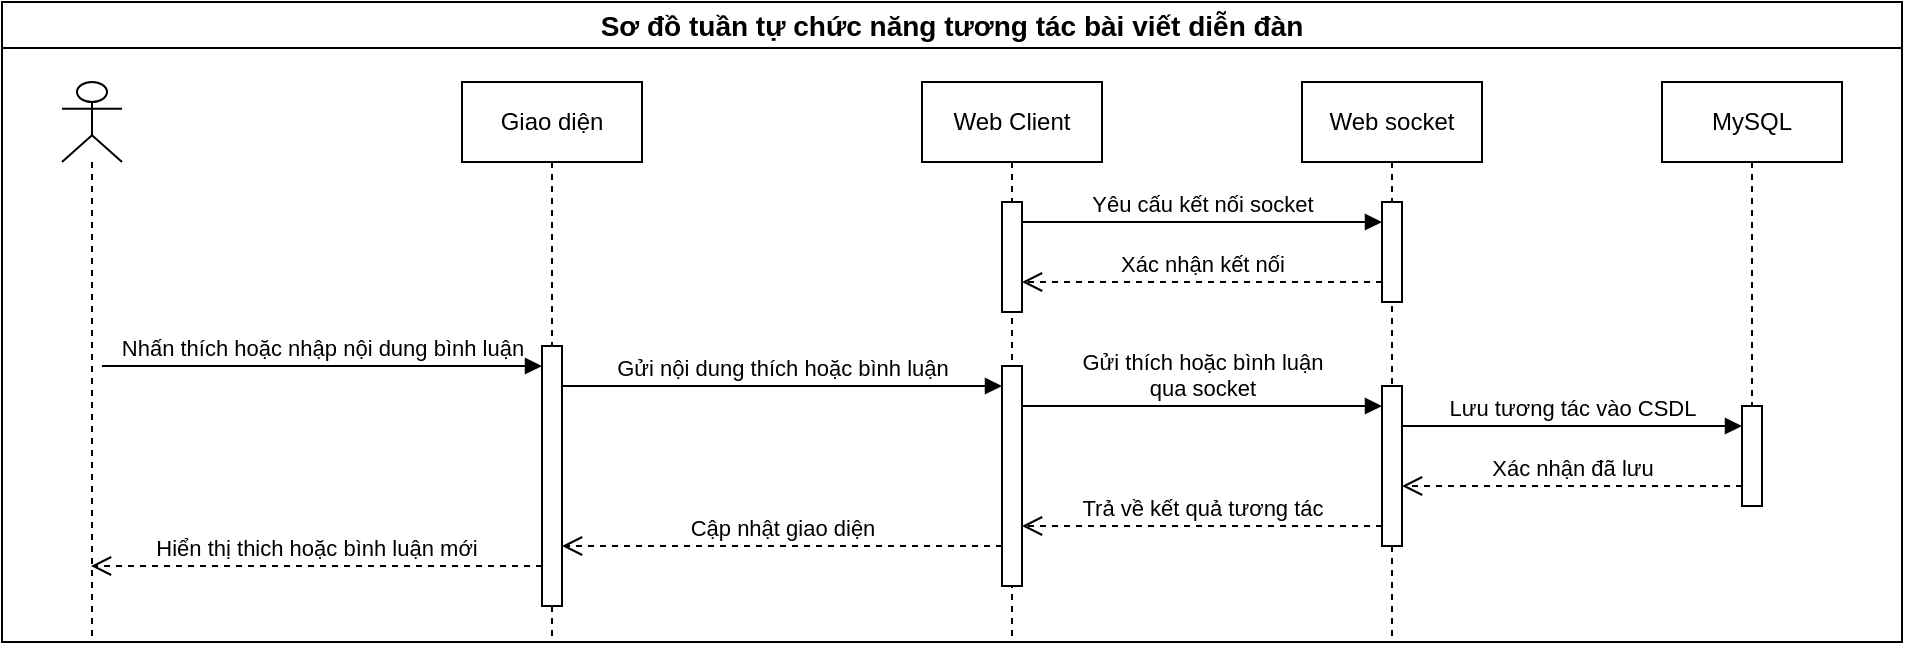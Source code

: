 <mxfile version="27.0.6">
  <diagram name="Page-1" id="Aevg8matVxpJcqccjYsK">
    <mxGraphModel dx="1630" dy="902" grid="1" gridSize="10" guides="1" tooltips="1" connect="1" arrows="1" fold="1" page="1" pageScale="1" pageWidth="850" pageHeight="1100" math="0" shadow="0">
      <root>
        <mxCell id="0" />
        <mxCell id="1" parent="0" />
        <mxCell id="dX_RW2cBi2bRN5Jph29r-1" value="Sơ đồ tuần tự chức năng tương tác bài viết diễn đàn" style="swimlane;whiteSpace=wrap;html=1;startSize=23;fontSize=14;" parent="1" vertex="1">
          <mxGeometry x="80" y="240" width="950" height="320" as="geometry" />
        </mxCell>
        <mxCell id="dX_RW2cBi2bRN5Jph29r-2" value="" style="shape=umlLifeline;perimeter=lifelinePerimeter;whiteSpace=wrap;html=1;container=1;dropTarget=0;collapsible=0;recursiveResize=0;outlineConnect=0;portConstraint=eastwest;newEdgeStyle={&quot;curved&quot;:0,&quot;rounded&quot;:0};participant=umlActor;" parent="dX_RW2cBi2bRN5Jph29r-1" vertex="1">
          <mxGeometry x="30" y="40" width="30" height="280" as="geometry" />
        </mxCell>
        <mxCell id="dX_RW2cBi2bRN5Jph29r-3" value="Giao diện" style="shape=umlLifeline;perimeter=lifelinePerimeter;whiteSpace=wrap;html=1;container=1;dropTarget=0;collapsible=0;recursiveResize=0;outlineConnect=0;portConstraint=eastwest;newEdgeStyle={&quot;curved&quot;:0,&quot;rounded&quot;:0};" parent="dX_RW2cBi2bRN5Jph29r-1" vertex="1">
          <mxGeometry x="230" y="40" width="90" height="280" as="geometry" />
        </mxCell>
        <mxCell id="dX_RW2cBi2bRN5Jph29r-4" value="" style="html=1;points=[[0,0,0,0,5],[0,1,0,0,-5],[1,0,0,0,5],[1,1,0,0,-5]];perimeter=orthogonalPerimeter;outlineConnect=0;targetShapes=umlLifeline;portConstraint=eastwest;newEdgeStyle={&quot;curved&quot;:0,&quot;rounded&quot;:0};" parent="dX_RW2cBi2bRN5Jph29r-3" vertex="1">
          <mxGeometry x="40" y="132" width="10" height="130" as="geometry" />
        </mxCell>
        <mxCell id="dX_RW2cBi2bRN5Jph29r-5" value="Web Client" style="shape=umlLifeline;perimeter=lifelinePerimeter;whiteSpace=wrap;html=1;container=1;dropTarget=0;collapsible=0;recursiveResize=0;outlineConnect=0;portConstraint=eastwest;newEdgeStyle={&quot;curved&quot;:0,&quot;rounded&quot;:0};" parent="dX_RW2cBi2bRN5Jph29r-1" vertex="1">
          <mxGeometry x="460" y="40" width="90" height="280" as="geometry" />
        </mxCell>
        <mxCell id="hFCEpX3TNGyeLTIxfPAv-2" value="" style="html=1;points=[[0,0,0,0,5],[0,1,0,0,-5],[1,0,0,0,5],[1,1,0,0,-5]];perimeter=orthogonalPerimeter;outlineConnect=0;targetShapes=umlLifeline;portConstraint=eastwest;newEdgeStyle={&quot;curved&quot;:0,&quot;rounded&quot;:0};" parent="dX_RW2cBi2bRN5Jph29r-5" vertex="1">
          <mxGeometry x="40" y="60" width="10" height="55" as="geometry" />
        </mxCell>
        <mxCell id="dX_RW2cBi2bRN5Jph29r-7" value="Web socket" style="shape=umlLifeline;perimeter=lifelinePerimeter;whiteSpace=wrap;html=1;container=1;dropTarget=0;collapsible=0;recursiveResize=0;outlineConnect=0;portConstraint=eastwest;newEdgeStyle={&quot;curved&quot;:0,&quot;rounded&quot;:0};" parent="dX_RW2cBi2bRN5Jph29r-1" vertex="1">
          <mxGeometry x="650" y="40" width="90" height="280" as="geometry" />
        </mxCell>
        <mxCell id="hFCEpX3TNGyeLTIxfPAv-3" value="" style="html=1;points=[[0,0,0,0,5],[0,1,0,0,-5],[1,0,0,0,5],[1,1,0,0,-5]];perimeter=orthogonalPerimeter;outlineConnect=0;targetShapes=umlLifeline;portConstraint=eastwest;newEdgeStyle={&quot;curved&quot;:0,&quot;rounded&quot;:0};" parent="dX_RW2cBi2bRN5Jph29r-7" vertex="1">
          <mxGeometry x="40" y="60" width="10" height="50" as="geometry" />
        </mxCell>
        <mxCell id="dX_RW2cBi2bRN5Jph29r-12" value="MySQL" style="shape=umlLifeline;perimeter=lifelinePerimeter;whiteSpace=wrap;html=1;container=1;dropTarget=0;collapsible=0;recursiveResize=0;outlineConnect=0;portConstraint=eastwest;newEdgeStyle={&quot;curved&quot;:0,&quot;rounded&quot;:0};" parent="dX_RW2cBi2bRN5Jph29r-1" vertex="1">
          <mxGeometry x="830" y="40" width="90" height="210" as="geometry" />
        </mxCell>
        <mxCell id="dX_RW2cBi2bRN5Jph29r-6" value="&lt;span style=&quot;color: rgba(0, 0, 0, 0); font-family: monospace; font-size: 0px; text-align: start;&quot;&gt;%3CmxGraphModel%3E%3Croot%3E%3CmxCell%20id%3D%220%22%2F%3E%3CmxCell%20id%3D%221%22%20parent%3D%220%22%2F%3E%3CmxCell%20id%3D%222%22%20value%3D%22G%E1%BB%8Di%20API%20t%C3%ACm%20ki%E1%BA%BFm%20d%E1%BB%AF%20li%E1%BB%87u%22%20style%3D%22html%3D1%3BverticalAlign%3Dbottom%3BendArrow%3Dblock%3Bcurved%3D0%3Brounded%3D0%3B%22%20edge%3D%221%22%20parent%3D%221%22%3E%3CmxGeometry%20width%3D%2280%22%20relative%3D%221%22%20as%3D%22geometry%22%3E%3CmxPoint%20x%3D%22360%22%20y%3D%22730%22%20as%3D%22sourcePoint%22%2F%3E%3CmxPoint%20x%3D%22580%22%20y%3D%22730%22%20as%3D%22targetPoint%22%2F%3E%3C%2FmxGeometry%3E%3C%2FmxCell%3E%3C%2Froot%3E%3C%2FmxGraphModel%3E&lt;/span&gt;" style="html=1;points=[[0,0,0,0,5],[0,1,0,0,-5],[1,0,0,0,5],[1,1,0,0,-5]];perimeter=orthogonalPerimeter;outlineConnect=0;targetShapes=umlLifeline;portConstraint=eastwest;newEdgeStyle={&quot;curved&quot;:0,&quot;rounded&quot;:0};" parent="dX_RW2cBi2bRN5Jph29r-1" vertex="1">
          <mxGeometry x="500" y="182" width="10" height="110" as="geometry" />
        </mxCell>
        <mxCell id="dX_RW2cBi2bRN5Jph29r-8" value="" style="html=1;points=[[0,0,0,0,5],[0,1,0,0,-5],[1,0,0,0,5],[1,1,0,0,-5]];perimeter=orthogonalPerimeter;outlineConnect=0;targetShapes=umlLifeline;portConstraint=eastwest;newEdgeStyle={&quot;curved&quot;:0,&quot;rounded&quot;:0};" parent="dX_RW2cBi2bRN5Jph29r-1" vertex="1">
          <mxGeometry x="690" y="192" width="10" height="80" as="geometry" />
        </mxCell>
        <mxCell id="dX_RW2cBi2bRN5Jph29r-9" value="Nhấn thích hoặc nhập nội dung bình luận" style="html=1;verticalAlign=bottom;endArrow=block;curved=0;rounded=0;" parent="dX_RW2cBi2bRN5Jph29r-1" edge="1">
          <mxGeometry width="80" relative="1" as="geometry">
            <mxPoint x="50" y="182" as="sourcePoint" />
            <mxPoint x="270" y="182" as="targetPoint" />
          </mxGeometry>
        </mxCell>
        <mxCell id="dX_RW2cBi2bRN5Jph29r-10" value="Gửi nội dung thích hoặc bình luận" style="html=1;verticalAlign=bottom;endArrow=block;curved=0;rounded=0;" parent="dX_RW2cBi2bRN5Jph29r-1" edge="1">
          <mxGeometry width="80" relative="1" as="geometry">
            <mxPoint x="280" y="192" as="sourcePoint" />
            <mxPoint x="500" y="192" as="targetPoint" />
          </mxGeometry>
        </mxCell>
        <mxCell id="dX_RW2cBi2bRN5Jph29r-11" value="Gửi thích hoặc bình luận &lt;br&gt;qua socket" style="html=1;verticalAlign=bottom;endArrow=block;curved=0;rounded=0;" parent="dX_RW2cBi2bRN5Jph29r-1" target="dX_RW2cBi2bRN5Jph29r-8" edge="1">
          <mxGeometry width="80" relative="1" as="geometry">
            <mxPoint x="510" y="202" as="sourcePoint" />
            <mxPoint x="670" y="202" as="targetPoint" />
          </mxGeometry>
        </mxCell>
        <mxCell id="dX_RW2cBi2bRN5Jph29r-13" value="" style="html=1;points=[[0,0,0,0,5],[0,1,0,0,-5],[1,0,0,0,5],[1,1,0,0,-5]];perimeter=orthogonalPerimeter;outlineConnect=0;targetShapes=umlLifeline;portConstraint=eastwest;newEdgeStyle={&quot;curved&quot;:0,&quot;rounded&quot;:0};" parent="dX_RW2cBi2bRN5Jph29r-1" vertex="1">
          <mxGeometry x="870" y="202" width="10" height="50" as="geometry" />
        </mxCell>
        <mxCell id="dX_RW2cBi2bRN5Jph29r-14" value="Lưu tương tác vào CSDL" style="html=1;verticalAlign=bottom;endArrow=block;curved=0;rounded=0;" parent="dX_RW2cBi2bRN5Jph29r-1" target="dX_RW2cBi2bRN5Jph29r-13" edge="1">
          <mxGeometry width="80" relative="1" as="geometry">
            <mxPoint x="700" y="212" as="sourcePoint" />
            <mxPoint x="780" y="212" as="targetPoint" />
            <mxPoint as="offset" />
          </mxGeometry>
        </mxCell>
        <mxCell id="dX_RW2cBi2bRN5Jph29r-15" value="Xác nhận đã lưu" style="html=1;verticalAlign=bottom;endArrow=open;dashed=1;endSize=8;curved=0;rounded=0;" parent="dX_RW2cBi2bRN5Jph29r-1" target="dX_RW2cBi2bRN5Jph29r-8" edge="1">
          <mxGeometry relative="1" as="geometry">
            <mxPoint x="870" y="242" as="sourcePoint" />
            <mxPoint x="790" y="242" as="targetPoint" />
          </mxGeometry>
        </mxCell>
        <mxCell id="dX_RW2cBi2bRN5Jph29r-16" value="Trả về kết quả tương tác" style="html=1;verticalAlign=bottom;endArrow=open;dashed=1;endSize=8;curved=0;rounded=0;" parent="dX_RW2cBi2bRN5Jph29r-1" target="dX_RW2cBi2bRN5Jph29r-6" edge="1">
          <mxGeometry relative="1" as="geometry">
            <mxPoint x="690" y="262" as="sourcePoint" />
            <mxPoint x="610" y="262" as="targetPoint" />
            <mxPoint as="offset" />
          </mxGeometry>
        </mxCell>
        <mxCell id="dX_RW2cBi2bRN5Jph29r-17" value="Cập nhật giao diện" style="html=1;verticalAlign=bottom;endArrow=open;dashed=1;endSize=8;curved=0;rounded=0;" parent="dX_RW2cBi2bRN5Jph29r-1" edge="1">
          <mxGeometry relative="1" as="geometry">
            <mxPoint x="500" y="272" as="sourcePoint" />
            <mxPoint x="280.0" y="272" as="targetPoint" />
            <mxPoint as="offset" />
          </mxGeometry>
        </mxCell>
        <mxCell id="dX_RW2cBi2bRN5Jph29r-18" value="Hiển thị thich hoặc bình luận mới" style="html=1;verticalAlign=bottom;endArrow=open;dashed=1;endSize=8;curved=0;rounded=0;" parent="dX_RW2cBi2bRN5Jph29r-1" edge="1">
          <mxGeometry relative="1" as="geometry">
            <mxPoint x="270" y="282" as="sourcePoint" />
            <mxPoint x="44.5" y="282" as="targetPoint" />
          </mxGeometry>
        </mxCell>
        <mxCell id="hFCEpX3TNGyeLTIxfPAv-1" value="Yêu cấu kết nối socket" style="html=1;verticalAlign=bottom;endArrow=block;curved=0;rounded=0;" parent="dX_RW2cBi2bRN5Jph29r-1" edge="1">
          <mxGeometry width="80" relative="1" as="geometry">
            <mxPoint x="510" y="110" as="sourcePoint" />
            <mxPoint x="690" y="110" as="targetPoint" />
          </mxGeometry>
        </mxCell>
        <mxCell id="hFCEpX3TNGyeLTIxfPAv-4" value="Xác nhận kết nối" style="html=1;verticalAlign=bottom;endArrow=open;dashed=1;endSize=8;curved=0;rounded=0;" parent="dX_RW2cBi2bRN5Jph29r-1" edge="1">
          <mxGeometry relative="1" as="geometry">
            <mxPoint x="690" y="140" as="sourcePoint" />
            <mxPoint x="510" y="140" as="targetPoint" />
            <mxPoint as="offset" />
          </mxGeometry>
        </mxCell>
      </root>
    </mxGraphModel>
  </diagram>
</mxfile>
